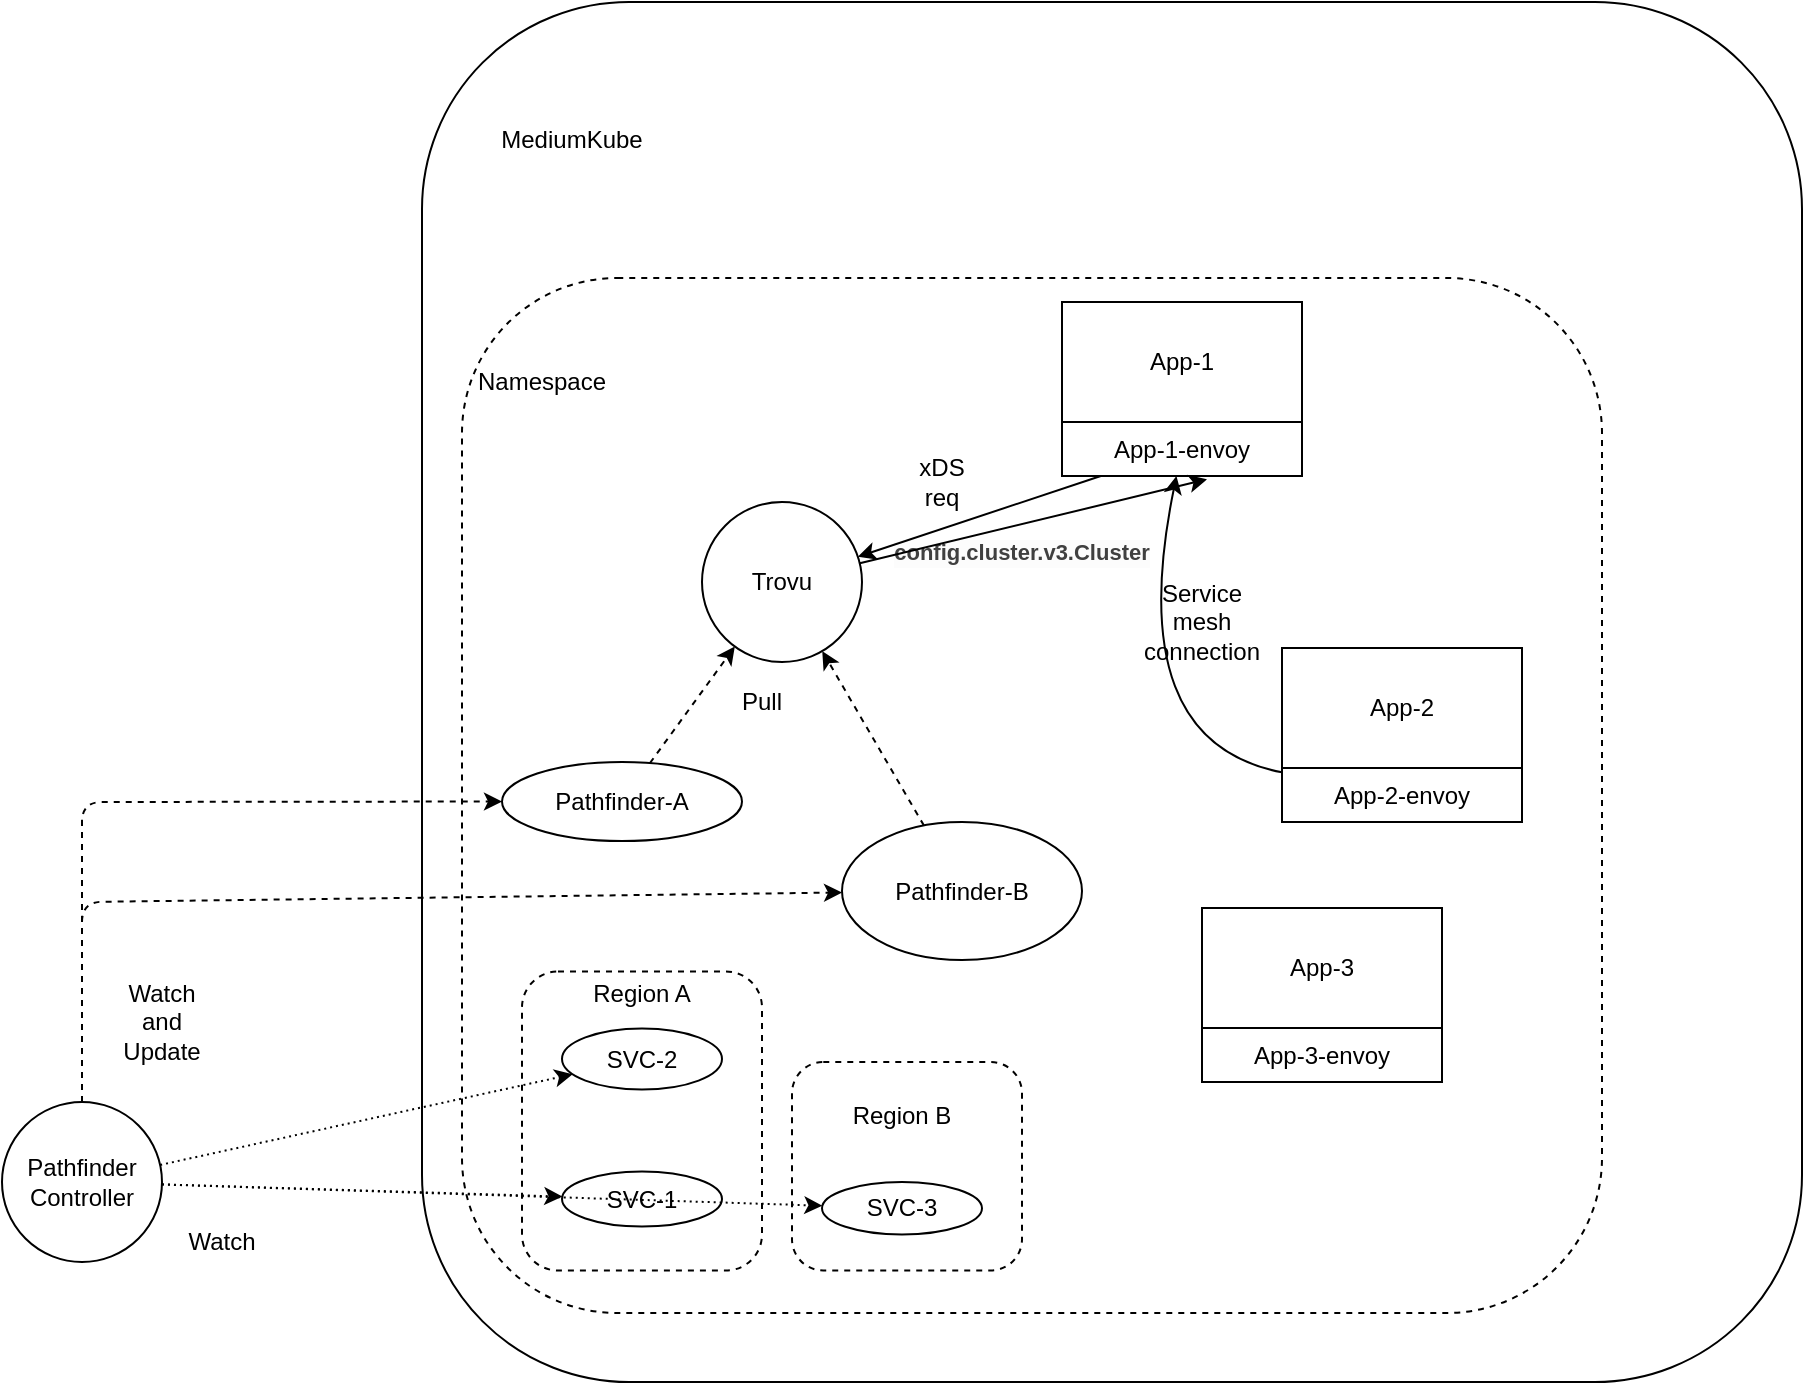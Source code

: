 <mxfile version="13.6.2" type="device"><diagram id="BN_dYITPPsbfGm_lchXS" name="Page-1"><mxGraphModel dx="2230" dy="1985" grid="1" gridSize="10" guides="1" tooltips="1" connect="1" arrows="1" fold="1" page="1" pageScale="1" pageWidth="850" pageHeight="1100" math="0" shadow="0"><root><mxCell id="0"/><mxCell id="1" parent="0"/><mxCell id="4BmxML-e60IOE4GfK-pB-3" value="" style="group" vertex="1" connectable="0" parent="1"><mxGeometry x="100" y="-210" width="690" height="690" as="geometry"/></mxCell><mxCell id="4BmxML-e60IOE4GfK-pB-1" value="" style="rounded=1;whiteSpace=wrap;html=1;fillColor=none;" vertex="1" parent="4BmxML-e60IOE4GfK-pB-3"><mxGeometry width="690" height="690" as="geometry"/></mxCell><mxCell id="4BmxML-e60IOE4GfK-pB-2" value="MediumKube" style="text;html=1;strokeColor=none;fillColor=none;align=center;verticalAlign=middle;whiteSpace=wrap;rounded=0;" vertex="1" parent="4BmxML-e60IOE4GfK-pB-3"><mxGeometry x="20" y="51.75" width="110" height="34.5" as="geometry"/></mxCell><mxCell id="4BmxML-e60IOE4GfK-pB-4" value="" style="rounded=1;whiteSpace=wrap;html=1;fillColor=none;dashed=1;" vertex="1" parent="4BmxML-e60IOE4GfK-pB-3"><mxGeometry x="20" y="138" width="570" height="517.5" as="geometry"/></mxCell><mxCell id="4BmxML-e60IOE4GfK-pB-5" value="Namespace" style="text;html=1;strokeColor=none;fillColor=none;align=center;verticalAlign=middle;whiteSpace=wrap;rounded=0;" vertex="1" parent="4BmxML-e60IOE4GfK-pB-3"><mxGeometry x="40" y="172.5" width="40" height="34.5" as="geometry"/></mxCell><mxCell id="4BmxML-e60IOE4GfK-pB-8" value="" style="group" vertex="1" connectable="0" parent="4BmxML-e60IOE4GfK-pB-3"><mxGeometry x="50" y="254.75" width="270" height="379.5" as="geometry"/></mxCell><mxCell id="4BmxML-e60IOE4GfK-pB-10" value="" style="group" vertex="1" connectable="0" parent="4BmxML-e60IOE4GfK-pB-8"><mxGeometry width="270" height="379.5" as="geometry"/></mxCell><mxCell id="4BmxML-e60IOE4GfK-pB-6" value="" style="rounded=1;whiteSpace=wrap;html=1;dashed=1;fillColor=none;" vertex="1" parent="4BmxML-e60IOE4GfK-pB-10"><mxGeometry y="230" width="120" height="149.5" as="geometry"/></mxCell><mxCell id="4BmxML-e60IOE4GfK-pB-7" value="Region A" style="text;html=1;strokeColor=none;fillColor=none;align=center;verticalAlign=middle;whiteSpace=wrap;rounded=0;dashed=1;" vertex="1" parent="4BmxML-e60IOE4GfK-pB-10"><mxGeometry x="30" y="224" width="60" height="34.5" as="geometry"/></mxCell><mxCell id="4BmxML-e60IOE4GfK-pB-13" value="SVC-1" style="ellipse;whiteSpace=wrap;html=1;fillColor=none;" vertex="1" parent="4BmxML-e60IOE4GfK-pB-10"><mxGeometry x="20" y="330" width="80" height="27.5" as="geometry"/></mxCell><mxCell id="4BmxML-e60IOE4GfK-pB-14" value="SVC-2" style="ellipse;whiteSpace=wrap;html=1;fillColor=none;" vertex="1" parent="4BmxML-e60IOE4GfK-pB-10"><mxGeometry x="20" y="258.5" width="80" height="30.5" as="geometry"/></mxCell><mxCell id="4BmxML-e60IOE4GfK-pB-33" value="Pull" style="text;html=1;strokeColor=none;fillColor=none;align=center;verticalAlign=middle;whiteSpace=wrap;rounded=0;" vertex="1" parent="4BmxML-e60IOE4GfK-pB-10"><mxGeometry x="100" y="85.25" width="40" height="20" as="geometry"/></mxCell><mxCell id="4BmxML-e60IOE4GfK-pB-44" value="&lt;h2 style=&quot;box-sizing: border-box ; margin-top: 0px ; font-family: &amp;#34;roboto slab&amp;#34; , , &amp;#34;georgia&amp;#34; , &amp;#34;arial&amp;#34; , sans-serif ; color: rgb(64 , 64 , 64) ; background-color: rgb(252 , 252 , 252) ; font-size: 11px&quot;&gt;config.cluster.v3.Cluster&lt;/h2&gt;" style="text;html=1;strokeColor=none;fillColor=none;align=center;verticalAlign=middle;whiteSpace=wrap;rounded=0;" vertex="1" parent="4BmxML-e60IOE4GfK-pB-10"><mxGeometry x="230" y="15.25" width="40" height="20" as="geometry"/></mxCell><mxCell id="4BmxML-e60IOE4GfK-pB-11" value="" style="rounded=1;whiteSpace=wrap;html=1;dashed=1;fillColor=none;" vertex="1" parent="4BmxML-e60IOE4GfK-pB-3"><mxGeometry x="185" y="530" width="115" height="104.25" as="geometry"/></mxCell><mxCell id="4BmxML-e60IOE4GfK-pB-12" value="Region B" style="text;html=1;strokeColor=none;fillColor=none;align=center;verticalAlign=middle;whiteSpace=wrap;rounded=0;dashed=1;" vertex="1" parent="4BmxML-e60IOE4GfK-pB-3"><mxGeometry x="210" y="540" width="60" height="34.5" as="geometry"/></mxCell><mxCell id="4BmxML-e60IOE4GfK-pB-15" value="SVC-3" style="ellipse;whiteSpace=wrap;html=1;fillColor=none;" vertex="1" parent="4BmxML-e60IOE4GfK-pB-3"><mxGeometry x="200" y="590" width="80" height="26.25" as="geometry"/></mxCell><mxCell id="4BmxML-e60IOE4GfK-pB-16" value="Pathfinder-A" style="ellipse;whiteSpace=wrap;html=1;fillColor=none;" vertex="1" parent="4BmxML-e60IOE4GfK-pB-3"><mxGeometry x="40" y="380" width="120" height="39.5" as="geometry"/></mxCell><mxCell id="4BmxML-e60IOE4GfK-pB-17" value="Pathfinder-B" style="ellipse;whiteSpace=wrap;html=1;fillColor=none;" vertex="1" parent="4BmxML-e60IOE4GfK-pB-3"><mxGeometry x="210" y="410" width="120" height="69" as="geometry"/></mxCell><mxCell id="4BmxML-e60IOE4GfK-pB-28" value="Trovu" style="ellipse;whiteSpace=wrap;html=1;fillColor=none;" vertex="1" parent="4BmxML-e60IOE4GfK-pB-3"><mxGeometry x="140" y="250" width="80" height="80" as="geometry"/></mxCell><mxCell id="4BmxML-e60IOE4GfK-pB-31" value="" style="endArrow=classic;html=1;dashed=1;" edge="1" parent="4BmxML-e60IOE4GfK-pB-3" source="4BmxML-e60IOE4GfK-pB-16" target="4BmxML-e60IOE4GfK-pB-28"><mxGeometry width="50" height="50" relative="1" as="geometry"><mxPoint x="80" y="350" as="sourcePoint"/><mxPoint x="130" y="300" as="targetPoint"/></mxGeometry></mxCell><mxCell id="4BmxML-e60IOE4GfK-pB-32" value="" style="endArrow=classic;html=1;dashed=1;" edge="1" parent="4BmxML-e60IOE4GfK-pB-3" source="4BmxML-e60IOE4GfK-pB-17" target="4BmxML-e60IOE4GfK-pB-28"><mxGeometry width="50" height="50" relative="1" as="geometry"><mxPoint x="290" y="360" as="sourcePoint"/><mxPoint x="340" y="310" as="targetPoint"/></mxGeometry></mxCell><mxCell id="4BmxML-e60IOE4GfK-pB-37" value="" style="group" vertex="1" connectable="0" parent="4BmxML-e60IOE4GfK-pB-3"><mxGeometry x="430" y="323" width="120" height="87" as="geometry"/></mxCell><mxCell id="4BmxML-e60IOE4GfK-pB-38" value="App-2" style="rounded=0;whiteSpace=wrap;html=1;fillColor=none;" vertex="1" parent="4BmxML-e60IOE4GfK-pB-37"><mxGeometry width="120" height="60" as="geometry"/></mxCell><mxCell id="4BmxML-e60IOE4GfK-pB-39" value="App-2-envoy" style="rounded=0;whiteSpace=wrap;html=1;fillColor=none;" vertex="1" parent="4BmxML-e60IOE4GfK-pB-37"><mxGeometry y="60" width="120" height="27" as="geometry"/></mxCell><mxCell id="4BmxML-e60IOE4GfK-pB-36" value="" style="group" vertex="1" connectable="0" parent="4BmxML-e60IOE4GfK-pB-3"><mxGeometry x="320" y="150" width="120" height="87" as="geometry"/></mxCell><mxCell id="4BmxML-e60IOE4GfK-pB-34" value="App-1" style="rounded=0;whiteSpace=wrap;html=1;fillColor=none;" vertex="1" parent="4BmxML-e60IOE4GfK-pB-36"><mxGeometry width="120" height="60" as="geometry"/></mxCell><mxCell id="4BmxML-e60IOE4GfK-pB-35" value="App-1-envoy" style="rounded=0;whiteSpace=wrap;html=1;fillColor=none;" vertex="1" parent="4BmxML-e60IOE4GfK-pB-36"><mxGeometry y="60" width="120" height="27" as="geometry"/></mxCell><mxCell id="4BmxML-e60IOE4GfK-pB-40" value="" style="endArrow=classic;html=1;" edge="1" parent="4BmxML-e60IOE4GfK-pB-3" source="4BmxML-e60IOE4GfK-pB-35" target="4BmxML-e60IOE4GfK-pB-28"><mxGeometry width="50" height="50" relative="1" as="geometry"><mxPoint x="210" y="210" as="sourcePoint"/><mxPoint x="260" y="160" as="targetPoint"/></mxGeometry></mxCell><mxCell id="4BmxML-e60IOE4GfK-pB-42" value="xDS req" style="text;html=1;strokeColor=none;fillColor=none;align=center;verticalAlign=middle;whiteSpace=wrap;rounded=0;" vertex="1" parent="4BmxML-e60IOE4GfK-pB-3"><mxGeometry x="240" y="230" width="40" height="20" as="geometry"/></mxCell><mxCell id="4BmxML-e60IOE4GfK-pB-43" value="" style="endArrow=classic;html=1;entryX=0.604;entryY=1.062;entryDx=0;entryDy=0;entryPerimeter=0;" edge="1" parent="4BmxML-e60IOE4GfK-pB-3" source="4BmxML-e60IOE4GfK-pB-28" target="4BmxML-e60IOE4GfK-pB-35"><mxGeometry width="50" height="50" relative="1" as="geometry"><mxPoint x="330" y="340" as="sourcePoint"/><mxPoint x="380" y="290" as="targetPoint"/></mxGeometry></mxCell><mxCell id="4BmxML-e60IOE4GfK-pB-45" value="" style="curved=1;endArrow=classic;html=1;" edge="1" parent="4BmxML-e60IOE4GfK-pB-3" source="4BmxML-e60IOE4GfK-pB-39" target="4BmxML-e60IOE4GfK-pB-35"><mxGeometry width="50" height="50" relative="1" as="geometry"><mxPoint x="420" y="530" as="sourcePoint"/><mxPoint x="470" y="480" as="targetPoint"/><Array as="points"><mxPoint x="350" y="370"/></Array></mxGeometry></mxCell><mxCell id="4BmxML-e60IOE4GfK-pB-46" value="Service mesh connection" style="text;html=1;strokeColor=none;fillColor=none;align=center;verticalAlign=middle;whiteSpace=wrap;rounded=0;" vertex="1" parent="4BmxML-e60IOE4GfK-pB-3"><mxGeometry x="370" y="300" width="40" height="20" as="geometry"/></mxCell><mxCell id="4BmxML-e60IOE4GfK-pB-47" value="" style="group" vertex="1" connectable="0" parent="4BmxML-e60IOE4GfK-pB-3"><mxGeometry x="390" y="453" width="120" height="87" as="geometry"/></mxCell><mxCell id="4BmxML-e60IOE4GfK-pB-48" value="App-3" style="rounded=0;whiteSpace=wrap;html=1;fillColor=none;" vertex="1" parent="4BmxML-e60IOE4GfK-pB-47"><mxGeometry width="120" height="60" as="geometry"/></mxCell><mxCell id="4BmxML-e60IOE4GfK-pB-49" value="App-3-envoy" style="rounded=0;whiteSpace=wrap;html=1;fillColor=none;" vertex="1" parent="4BmxML-e60IOE4GfK-pB-47"><mxGeometry y="60" width="120" height="27" as="geometry"/></mxCell><mxCell id="4BmxML-e60IOE4GfK-pB-18" value="Pathfinder&lt;br&gt;Controller" style="ellipse;whiteSpace=wrap;html=1;fillColor=none;" vertex="1" parent="1"><mxGeometry x="-110" y="340" width="80" height="80" as="geometry"/></mxCell><mxCell id="4BmxML-e60IOE4GfK-pB-20" value="" style="endArrow=classic;html=1;dashed=1;dashPattern=1 2;" edge="1" parent="1" source="4BmxML-e60IOE4GfK-pB-18" target="4BmxML-e60IOE4GfK-pB-14"><mxGeometry width="50" height="50" relative="1" as="geometry"><mxPoint x="30" y="550" as="sourcePoint"/><mxPoint x="80" y="500" as="targetPoint"/></mxGeometry></mxCell><mxCell id="4BmxML-e60IOE4GfK-pB-21" value="" style="endArrow=classic;html=1;dashed=1;dashPattern=1 2;" edge="1" parent="1" source="4BmxML-e60IOE4GfK-pB-18" target="4BmxML-e60IOE4GfK-pB-13"><mxGeometry width="50" height="50" relative="1" as="geometry"><mxPoint x="20" y="480" as="sourcePoint"/><mxPoint x="70" y="430" as="targetPoint"/></mxGeometry></mxCell><mxCell id="4BmxML-e60IOE4GfK-pB-23" value="Watch" style="text;html=1;strokeColor=none;fillColor=none;align=center;verticalAlign=middle;whiteSpace=wrap;rounded=0;" vertex="1" parent="1"><mxGeometry x="-20" y="400" width="40" height="20" as="geometry"/></mxCell><mxCell id="4BmxML-e60IOE4GfK-pB-24" value="" style="endArrow=classic;html=1;dashed=1;" edge="1" parent="1" source="4BmxML-e60IOE4GfK-pB-18" target="4BmxML-e60IOE4GfK-pB-16"><mxGeometry width="50" height="50" relative="1" as="geometry"><mxPoint x="10" y="530" as="sourcePoint"/><mxPoint x="60" y="480" as="targetPoint"/><Array as="points"><mxPoint x="-70" y="190"/></Array></mxGeometry></mxCell><mxCell id="4BmxML-e60IOE4GfK-pB-25" value="Watch and Update" style="text;html=1;strokeColor=none;fillColor=none;align=center;verticalAlign=middle;whiteSpace=wrap;rounded=0;" vertex="1" parent="1"><mxGeometry x="-50" y="290" width="40" height="20" as="geometry"/></mxCell><mxCell id="4BmxML-e60IOE4GfK-pB-26" value="" style="endArrow=classic;html=1;dashed=1;" edge="1" parent="1" source="4BmxML-e60IOE4GfK-pB-18" target="4BmxML-e60IOE4GfK-pB-17"><mxGeometry width="50" height="50" relative="1" as="geometry"><mxPoint x="30" y="490" as="sourcePoint"/><mxPoint x="80" y="440" as="targetPoint"/><Array as="points"><mxPoint x="-70" y="240"/></Array></mxGeometry></mxCell><mxCell id="4BmxML-e60IOE4GfK-pB-27" value="" style="endArrow=classic;html=1;dashed=1;dashPattern=1 2;" edge="1" parent="1" source="4BmxML-e60IOE4GfK-pB-18" target="4BmxML-e60IOE4GfK-pB-15"><mxGeometry width="50" height="50" relative="1" as="geometry"><mxPoint x="-20.02" y="391.279" as="sourcePoint"/><mxPoint x="190.095" y="398.624" as="targetPoint"/></mxGeometry></mxCell></root></mxGraphModel></diagram></mxfile>